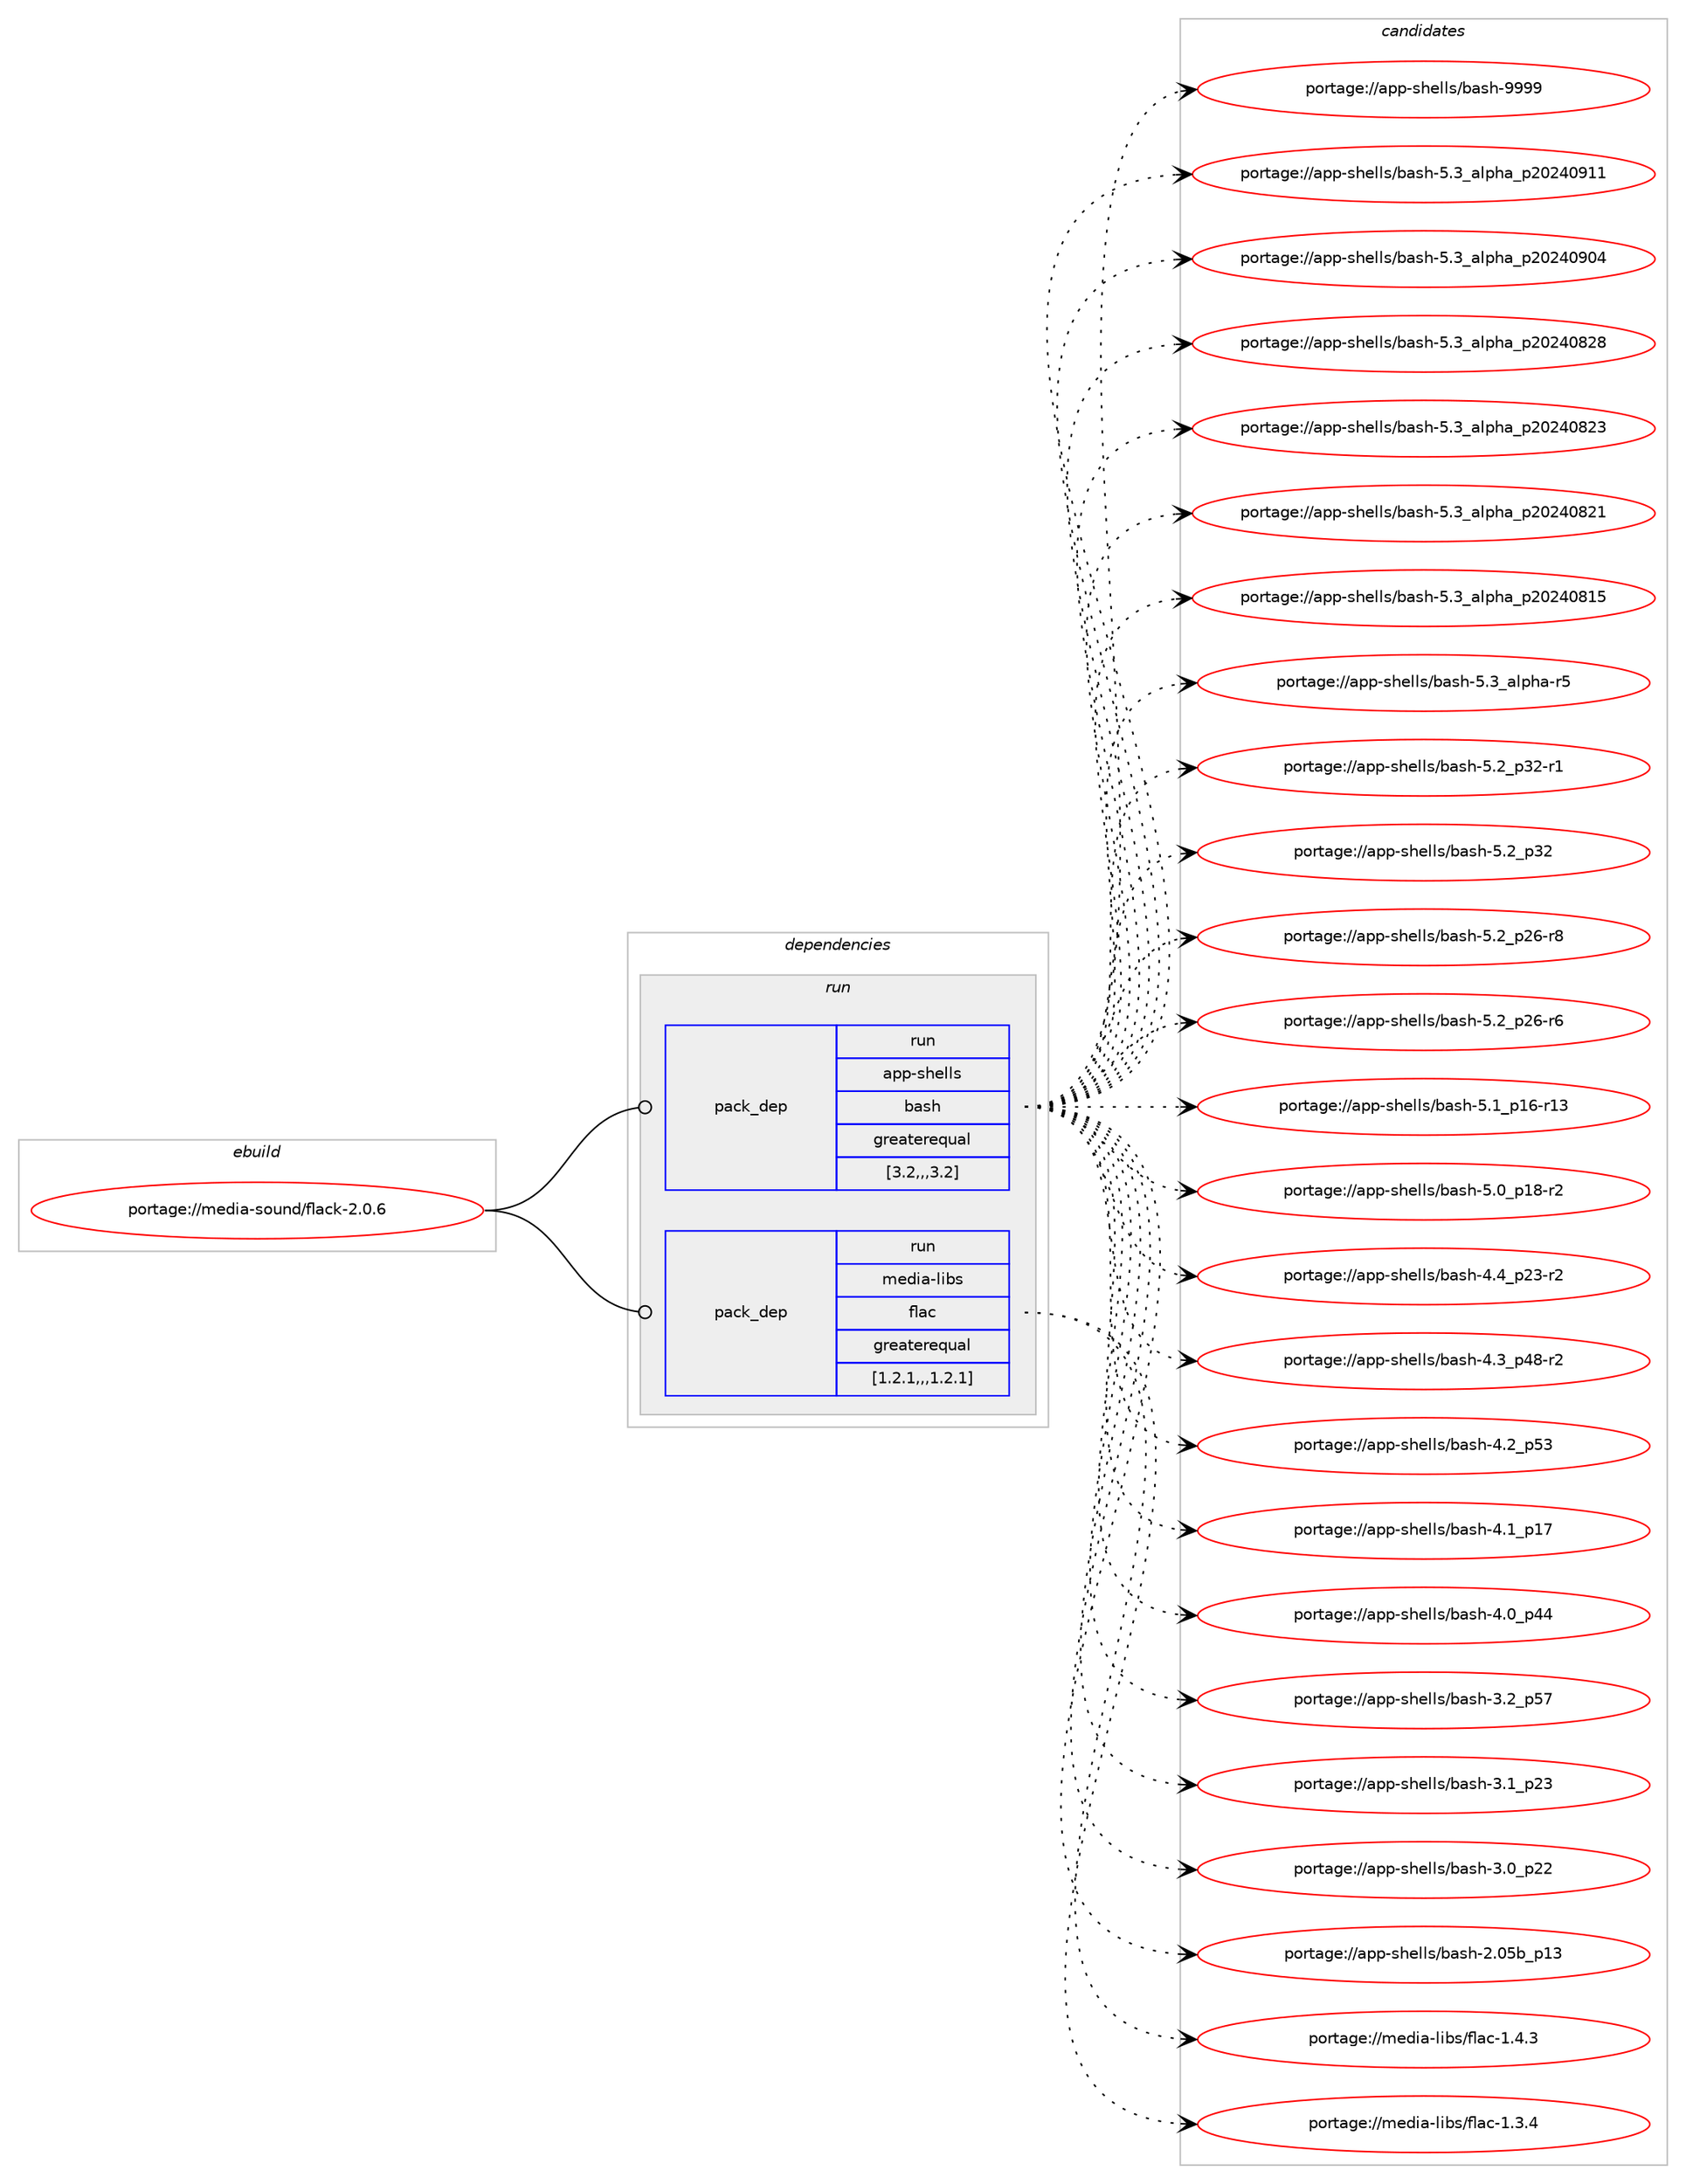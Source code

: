 digraph prolog {

# *************
# Graph options
# *************

newrank=true;
concentrate=true;
compound=true;
graph [rankdir=LR,fontname=Helvetica,fontsize=10,ranksep=1.5];#, ranksep=2.5, nodesep=0.2];
edge  [arrowhead=vee];
node  [fontname=Helvetica,fontsize=10];

# **********
# The ebuild
# **********

subgraph cluster_leftcol {
color=gray;
label=<<i>ebuild</i>>;
id [label="portage://media-sound/flack-2.0.6", color=red, width=4, href="../media-sound/flack-2.0.6.svg"];
}

# ****************
# The dependencies
# ****************

subgraph cluster_midcol {
color=gray;
label=<<i>dependencies</i>>;
subgraph cluster_compile {
fillcolor="#eeeeee";
style=filled;
label=<<i>compile</i>>;
}
subgraph cluster_compileandrun {
fillcolor="#eeeeee";
style=filled;
label=<<i>compile and run</i>>;
}
subgraph cluster_run {
fillcolor="#eeeeee";
style=filled;
label=<<i>run</i>>;
subgraph pack605550 {
dependency825069 [label=<<TABLE BORDER="0" CELLBORDER="1" CELLSPACING="0" CELLPADDING="4" WIDTH="220"><TR><TD ROWSPAN="6" CELLPADDING="30">pack_dep</TD></TR><TR><TD WIDTH="110">run</TD></TR><TR><TD>app-shells</TD></TR><TR><TD>bash</TD></TR><TR><TD>greaterequal</TD></TR><TR><TD>[3.2,,,3.2]</TD></TR></TABLE>>, shape=none, color=blue];
}
id:e -> dependency825069:w [weight=20,style="solid",arrowhead="odot"];
subgraph pack605551 {
dependency825070 [label=<<TABLE BORDER="0" CELLBORDER="1" CELLSPACING="0" CELLPADDING="4" WIDTH="220"><TR><TD ROWSPAN="6" CELLPADDING="30">pack_dep</TD></TR><TR><TD WIDTH="110">run</TD></TR><TR><TD>media-libs</TD></TR><TR><TD>flac</TD></TR><TR><TD>greaterequal</TD></TR><TR><TD>[1.2.1,,,1.2.1]</TD></TR></TABLE>>, shape=none, color=blue];
}
id:e -> dependency825070:w [weight=20,style="solid",arrowhead="odot"];
}
}

# **************
# The candidates
# **************

subgraph cluster_choices {
rank=same;
color=gray;
label=<<i>candidates</i>>;

subgraph choice605550 {
color=black;
nodesep=1;
choice97112112451151041011081081154798971151044557575757 [label="portage://app-shells/bash-9999", color=red, width=4,href="../app-shells/bash-9999.svg"];
choice971121124511510410110810811547989711510445534651959710811210497951125048505248574949 [label="portage://app-shells/bash-5.3_alpha_p20240911", color=red, width=4,href="../app-shells/bash-5.3_alpha_p20240911.svg"];
choice971121124511510410110810811547989711510445534651959710811210497951125048505248574852 [label="portage://app-shells/bash-5.3_alpha_p20240904", color=red, width=4,href="../app-shells/bash-5.3_alpha_p20240904.svg"];
choice971121124511510410110810811547989711510445534651959710811210497951125048505248565056 [label="portage://app-shells/bash-5.3_alpha_p20240828", color=red, width=4,href="../app-shells/bash-5.3_alpha_p20240828.svg"];
choice971121124511510410110810811547989711510445534651959710811210497951125048505248565051 [label="portage://app-shells/bash-5.3_alpha_p20240823", color=red, width=4,href="../app-shells/bash-5.3_alpha_p20240823.svg"];
choice971121124511510410110810811547989711510445534651959710811210497951125048505248565049 [label="portage://app-shells/bash-5.3_alpha_p20240821", color=red, width=4,href="../app-shells/bash-5.3_alpha_p20240821.svg"];
choice971121124511510410110810811547989711510445534651959710811210497951125048505248564953 [label="portage://app-shells/bash-5.3_alpha_p20240815", color=red, width=4,href="../app-shells/bash-5.3_alpha_p20240815.svg"];
choice9711211245115104101108108115479897115104455346519597108112104974511453 [label="portage://app-shells/bash-5.3_alpha-r5", color=red, width=4,href="../app-shells/bash-5.3_alpha-r5.svg"];
choice9711211245115104101108108115479897115104455346509511251504511449 [label="portage://app-shells/bash-5.2_p32-r1", color=red, width=4,href="../app-shells/bash-5.2_p32-r1.svg"];
choice971121124511510410110810811547989711510445534650951125150 [label="portage://app-shells/bash-5.2_p32", color=red, width=4,href="../app-shells/bash-5.2_p32.svg"];
choice9711211245115104101108108115479897115104455346509511250544511456 [label="portage://app-shells/bash-5.2_p26-r8", color=red, width=4,href="../app-shells/bash-5.2_p26-r8.svg"];
choice9711211245115104101108108115479897115104455346509511250544511454 [label="portage://app-shells/bash-5.2_p26-r6", color=red, width=4,href="../app-shells/bash-5.2_p26-r6.svg"];
choice971121124511510410110810811547989711510445534649951124954451144951 [label="portage://app-shells/bash-5.1_p16-r13", color=red, width=4,href="../app-shells/bash-5.1_p16-r13.svg"];
choice9711211245115104101108108115479897115104455346489511249564511450 [label="portage://app-shells/bash-5.0_p18-r2", color=red, width=4,href="../app-shells/bash-5.0_p18-r2.svg"];
choice9711211245115104101108108115479897115104455246529511250514511450 [label="portage://app-shells/bash-4.4_p23-r2", color=red, width=4,href="../app-shells/bash-4.4_p23-r2.svg"];
choice9711211245115104101108108115479897115104455246519511252564511450 [label="portage://app-shells/bash-4.3_p48-r2", color=red, width=4,href="../app-shells/bash-4.3_p48-r2.svg"];
choice971121124511510410110810811547989711510445524650951125351 [label="portage://app-shells/bash-4.2_p53", color=red, width=4,href="../app-shells/bash-4.2_p53.svg"];
choice971121124511510410110810811547989711510445524649951124955 [label="portage://app-shells/bash-4.1_p17", color=red, width=4,href="../app-shells/bash-4.1_p17.svg"];
choice971121124511510410110810811547989711510445524648951125252 [label="portage://app-shells/bash-4.0_p44", color=red, width=4,href="../app-shells/bash-4.0_p44.svg"];
choice971121124511510410110810811547989711510445514650951125355 [label="portage://app-shells/bash-3.2_p57", color=red, width=4,href="../app-shells/bash-3.2_p57.svg"];
choice971121124511510410110810811547989711510445514649951125051 [label="portage://app-shells/bash-3.1_p23", color=red, width=4,href="../app-shells/bash-3.1_p23.svg"];
choice971121124511510410110810811547989711510445514648951125050 [label="portage://app-shells/bash-3.0_p22", color=red, width=4,href="../app-shells/bash-3.0_p22.svg"];
choice9711211245115104101108108115479897115104455046485398951124951 [label="portage://app-shells/bash-2.05b_p13", color=red, width=4,href="../app-shells/bash-2.05b_p13.svg"];
dependency825069:e -> choice97112112451151041011081081154798971151044557575757:w [style=dotted,weight="100"];
dependency825069:e -> choice971121124511510410110810811547989711510445534651959710811210497951125048505248574949:w [style=dotted,weight="100"];
dependency825069:e -> choice971121124511510410110810811547989711510445534651959710811210497951125048505248574852:w [style=dotted,weight="100"];
dependency825069:e -> choice971121124511510410110810811547989711510445534651959710811210497951125048505248565056:w [style=dotted,weight="100"];
dependency825069:e -> choice971121124511510410110810811547989711510445534651959710811210497951125048505248565051:w [style=dotted,weight="100"];
dependency825069:e -> choice971121124511510410110810811547989711510445534651959710811210497951125048505248565049:w [style=dotted,weight="100"];
dependency825069:e -> choice971121124511510410110810811547989711510445534651959710811210497951125048505248564953:w [style=dotted,weight="100"];
dependency825069:e -> choice9711211245115104101108108115479897115104455346519597108112104974511453:w [style=dotted,weight="100"];
dependency825069:e -> choice9711211245115104101108108115479897115104455346509511251504511449:w [style=dotted,weight="100"];
dependency825069:e -> choice971121124511510410110810811547989711510445534650951125150:w [style=dotted,weight="100"];
dependency825069:e -> choice9711211245115104101108108115479897115104455346509511250544511456:w [style=dotted,weight="100"];
dependency825069:e -> choice9711211245115104101108108115479897115104455346509511250544511454:w [style=dotted,weight="100"];
dependency825069:e -> choice971121124511510410110810811547989711510445534649951124954451144951:w [style=dotted,weight="100"];
dependency825069:e -> choice9711211245115104101108108115479897115104455346489511249564511450:w [style=dotted,weight="100"];
dependency825069:e -> choice9711211245115104101108108115479897115104455246529511250514511450:w [style=dotted,weight="100"];
dependency825069:e -> choice9711211245115104101108108115479897115104455246519511252564511450:w [style=dotted,weight="100"];
dependency825069:e -> choice971121124511510410110810811547989711510445524650951125351:w [style=dotted,weight="100"];
dependency825069:e -> choice971121124511510410110810811547989711510445524649951124955:w [style=dotted,weight="100"];
dependency825069:e -> choice971121124511510410110810811547989711510445524648951125252:w [style=dotted,weight="100"];
dependency825069:e -> choice971121124511510410110810811547989711510445514650951125355:w [style=dotted,weight="100"];
dependency825069:e -> choice971121124511510410110810811547989711510445514649951125051:w [style=dotted,weight="100"];
dependency825069:e -> choice971121124511510410110810811547989711510445514648951125050:w [style=dotted,weight="100"];
dependency825069:e -> choice9711211245115104101108108115479897115104455046485398951124951:w [style=dotted,weight="100"];
}
subgraph choice605551 {
color=black;
nodesep=1;
choice109101100105974510810598115471021089799454946524651 [label="portage://media-libs/flac-1.4.3", color=red, width=4,href="../media-libs/flac-1.4.3.svg"];
choice109101100105974510810598115471021089799454946514652 [label="portage://media-libs/flac-1.3.4", color=red, width=4,href="../media-libs/flac-1.3.4.svg"];
dependency825070:e -> choice109101100105974510810598115471021089799454946524651:w [style=dotted,weight="100"];
dependency825070:e -> choice109101100105974510810598115471021089799454946514652:w [style=dotted,weight="100"];
}
}

}
